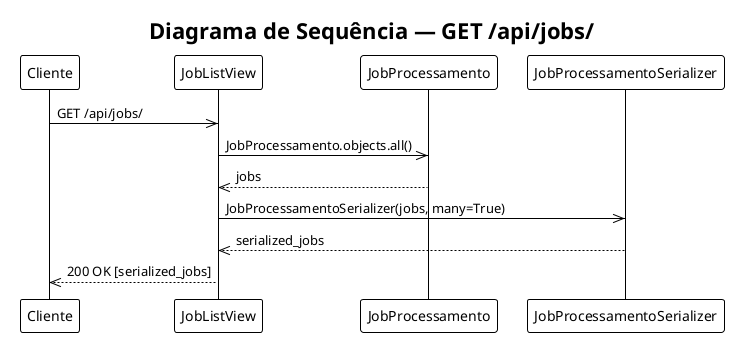 @startuml
!theme plain
title "Diagrama de Sequência — GET /api/jobs/"

participant "Cliente" as C
participant "JobListView" as V
participant "JobProcessamento" as J
participant "JobProcessamentoSerializer" as S

C->>V: GET /api/jobs/
V->>J: JobProcessamento.objects.all()
J-->>V: jobs
V->>S: JobProcessamentoSerializer(jobs, many=True)
S-->>V: serialized_jobs
V-->>C: 200 OK [serialized_jobs]
@enduml
